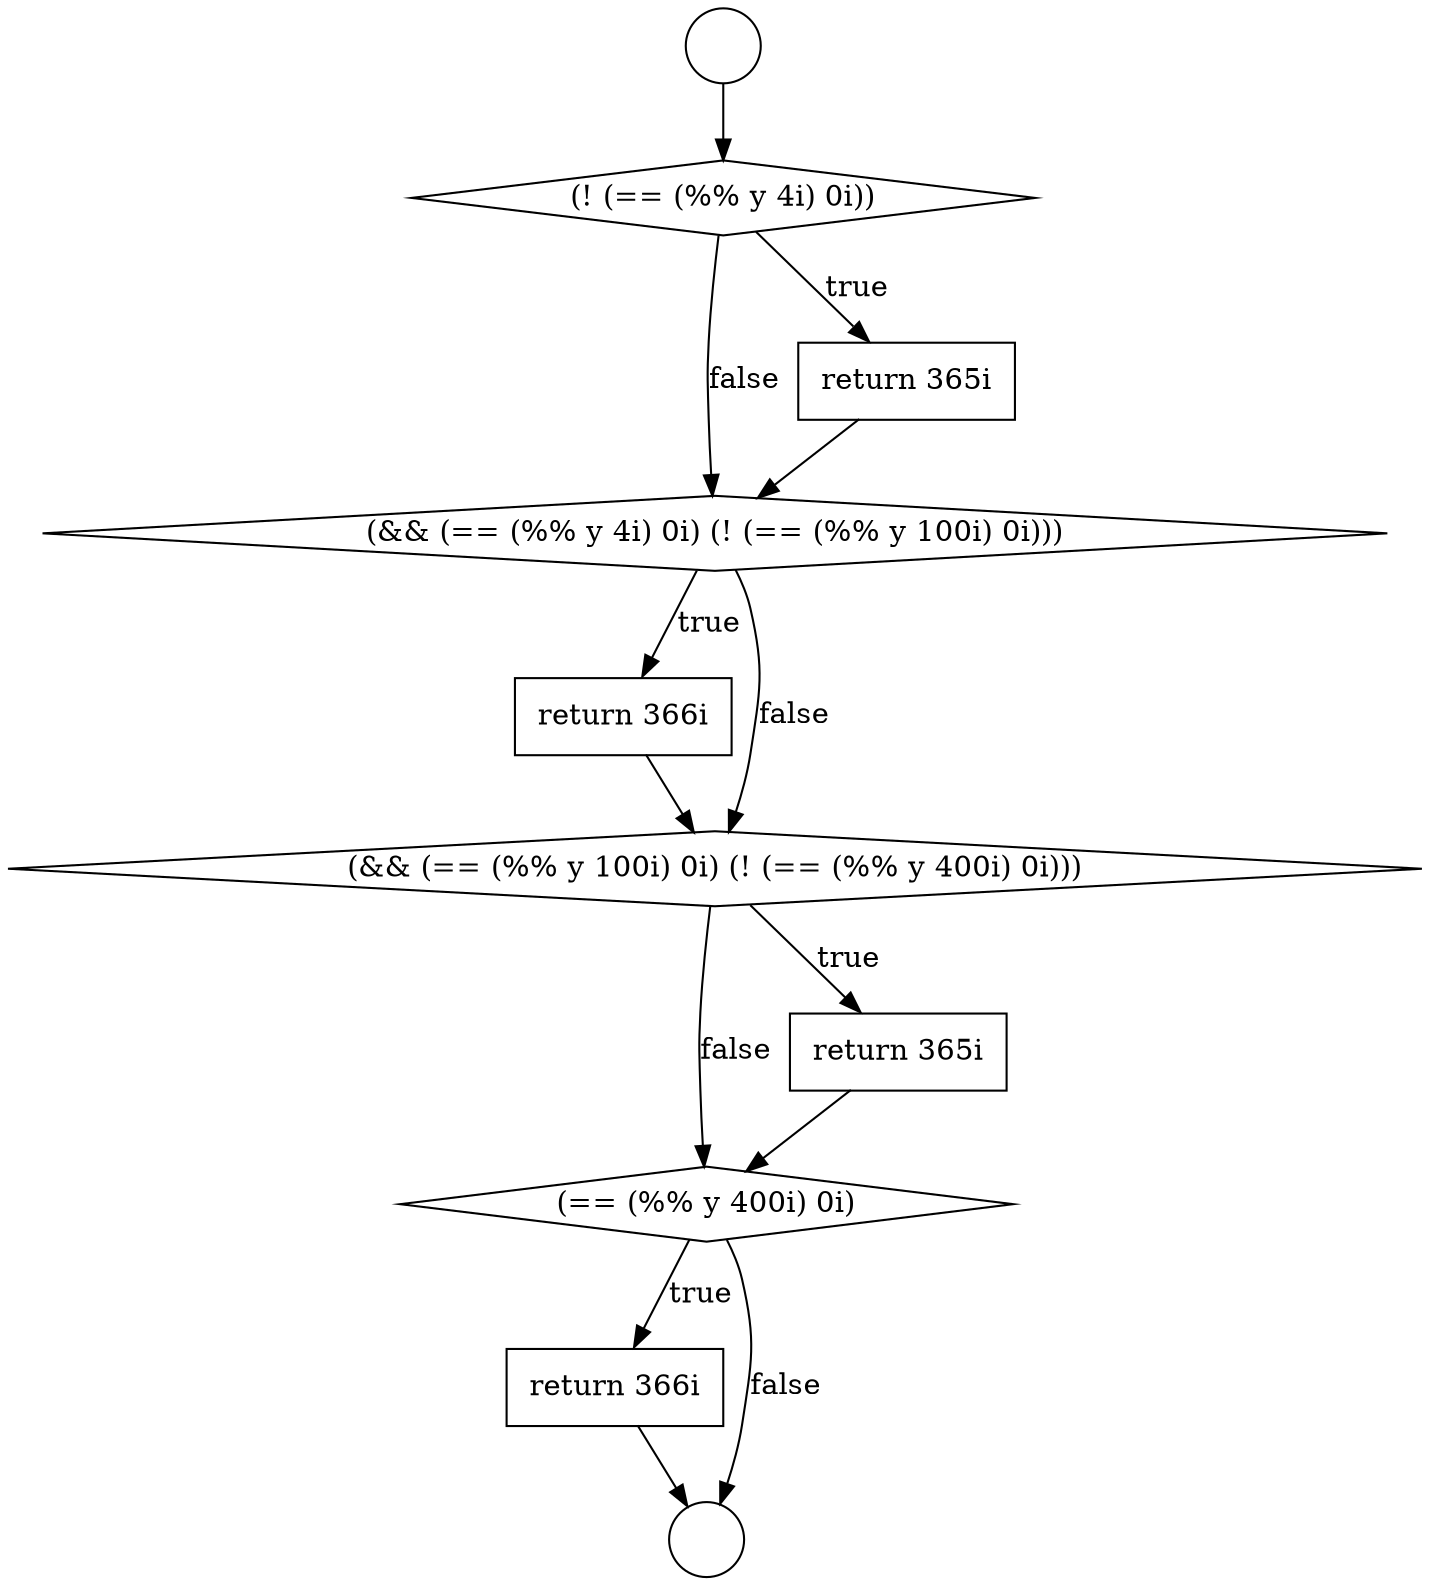 digraph {
  node18279 [shape=diamond, label=<<font color="black">(&amp;&amp; (== (%% y 4i) 0i) (! (== (%% y 100i) 0i)))</font>> color="black" fillcolor="white" style=filled]
  node18284 [shape=none, margin=0, label=<<font color="black">
    <table border="0" cellborder="1" cellspacing="0" cellpadding="10">
      <tr><td align="left">return 366i</td></tr>
    </table>
  </font>> color="black" fillcolor="white" style=filled]
  node18283 [shape=diamond, label=<<font color="black">(== (%% y 400i) 0i)</font>> color="black" fillcolor="white" style=filled]
  node18276 [shape=circle label=" " color="black" fillcolor="white" style=filled]
  node18280 [shape=none, margin=0, label=<<font color="black">
    <table border="0" cellborder="1" cellspacing="0" cellpadding="10">
      <tr><td align="left">return 366i</td></tr>
    </table>
  </font>> color="black" fillcolor="white" style=filled]
  node18282 [shape=none, margin=0, label=<<font color="black">
    <table border="0" cellborder="1" cellspacing="0" cellpadding="10">
      <tr><td align="left">return 365i</td></tr>
    </table>
  </font>> color="black" fillcolor="white" style=filled]
  node18277 [shape=diamond, label=<<font color="black">(! (== (%% y 4i) 0i))</font>> color="black" fillcolor="white" style=filled]
  node18275 [shape=circle label=" " color="black" fillcolor="white" style=filled]
  node18281 [shape=diamond, label=<<font color="black">(&amp;&amp; (== (%% y 100i) 0i) (! (== (%% y 400i) 0i)))</font>> color="black" fillcolor="white" style=filled]
  node18278 [shape=none, margin=0, label=<<font color="black">
    <table border="0" cellborder="1" cellspacing="0" cellpadding="10">
      <tr><td align="left">return 365i</td></tr>
    </table>
  </font>> color="black" fillcolor="white" style=filled]
  node18279 -> node18280 [label=<<font color="black">true</font>> color="black"]
  node18279 -> node18281 [label=<<font color="black">false</font>> color="black"]
  node18277 -> node18278 [label=<<font color="black">true</font>> color="black"]
  node18277 -> node18279 [label=<<font color="black">false</font>> color="black"]
  node18282 -> node18283 [ color="black"]
  node18278 -> node18279 [ color="black"]
  node18284 -> node18276 [ color="black"]
  node18281 -> node18282 [label=<<font color="black">true</font>> color="black"]
  node18281 -> node18283 [label=<<font color="black">false</font>> color="black"]
  node18283 -> node18284 [label=<<font color="black">true</font>> color="black"]
  node18283 -> node18276 [label=<<font color="black">false</font>> color="black"]
  node18280 -> node18281 [ color="black"]
  node18275 -> node18277 [ color="black"]
}
